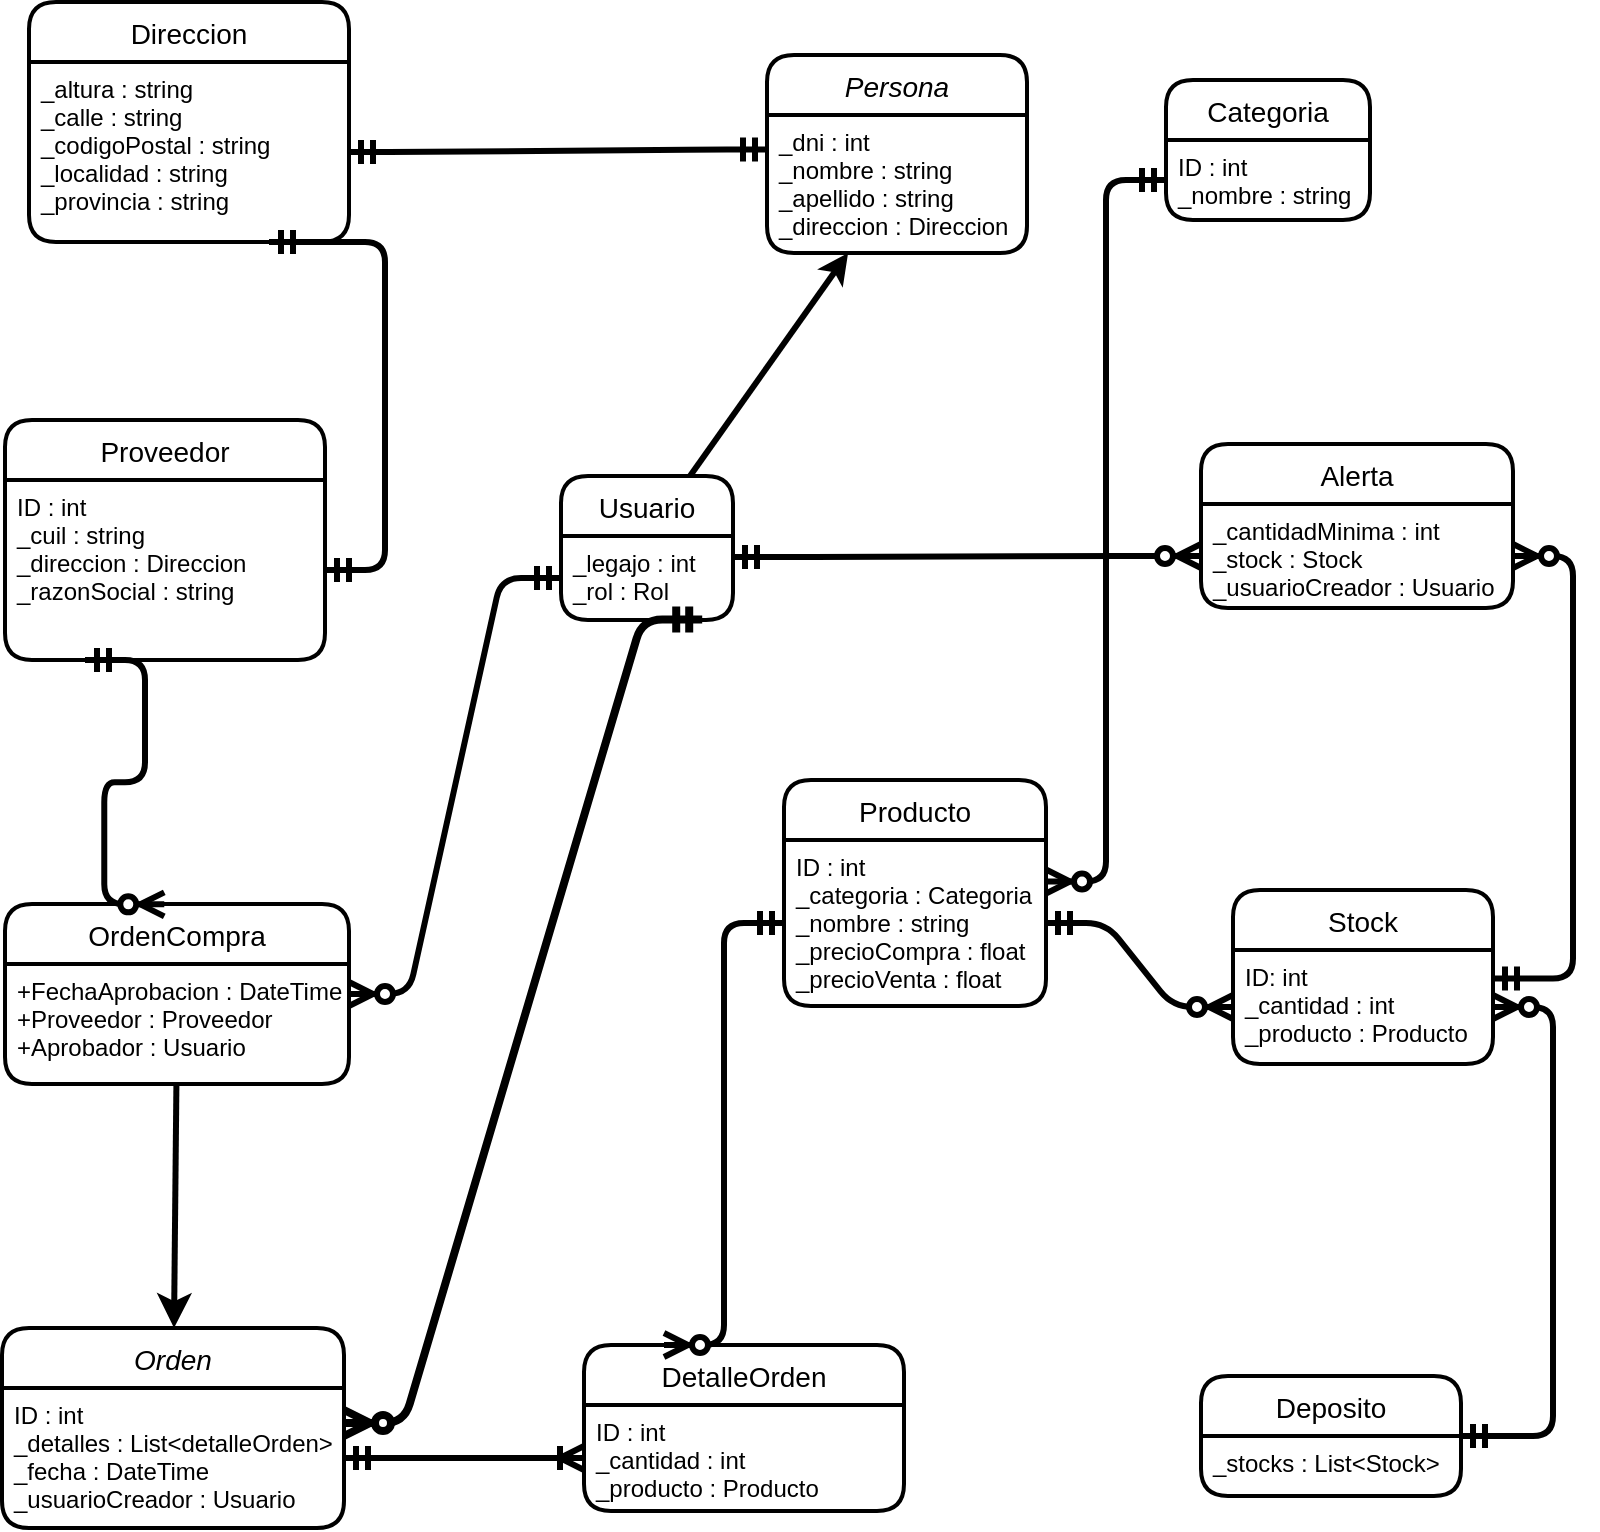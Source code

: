 <mxfile version="14.6.9" type="github">
  <diagram id="R2lEEEUBdFMjLlhIrx00" name="Page-1">
    <mxGraphModel dx="1381" dy="764" grid="0" gridSize="10" guides="1" tooltips="1" connect="1" arrows="1" fold="1" page="1" pageScale="1" pageWidth="850" pageHeight="1100" math="0" shadow="0" extFonts="Permanent Marker^https://fonts.googleapis.com/css?family=Permanent+Marker">
      <root>
        <mxCell id="0" />
        <mxCell id="1" parent="0" />
        <mxCell id="cQiebRo2TxFY79GJ0tN1-1" value="Orden" style="swimlane;childLayout=stackLayout;horizontal=1;startSize=30;horizontalStack=0;rounded=1;fontSize=14;fontStyle=2;strokeWidth=2;resizeParent=0;resizeLast=1;shadow=0;dashed=0;align=center;" parent="1" vertex="1">
          <mxGeometry x="24" y="758" width="171" height="100" as="geometry">
            <mxRectangle x="40" y="350" width="70" height="30" as="alternateBounds" />
          </mxGeometry>
        </mxCell>
        <mxCell id="cQiebRo2TxFY79GJ0tN1-2" value="ID : int&#xa;_detalles : List&lt;detalleOrden&gt;&#xa;_fecha : DateTime&#xa;_usuarioCreador : Usuario" style="align=left;strokeColor=none;fillColor=none;spacingLeft=4;fontSize=12;verticalAlign=top;resizable=0;rotatable=0;part=1;" parent="cQiebRo2TxFY79GJ0tN1-1" vertex="1">
          <mxGeometry y="30" width="171" height="70" as="geometry" />
        </mxCell>
        <mxCell id="cQiebRo2TxFY79GJ0tN1-3" value="Persona" style="swimlane;childLayout=stackLayout;horizontal=1;startSize=30;horizontalStack=0;rounded=1;fontSize=14;fontStyle=2;strokeWidth=2;resizeParent=0;resizeLast=1;shadow=0;dashed=0;align=center;" parent="1" vertex="1">
          <mxGeometry x="406.5" y="121.5" width="130" height="99" as="geometry" />
        </mxCell>
        <mxCell id="cQiebRo2TxFY79GJ0tN1-4" value="_dni : int&#xa;_nombre : string&#xa;_apellido : string&#xa;_direccion : Direccion" style="align=left;strokeColor=none;fillColor=none;spacingLeft=4;fontSize=12;verticalAlign=top;resizable=0;rotatable=0;part=1;" parent="cQiebRo2TxFY79GJ0tN1-3" vertex="1">
          <mxGeometry y="30" width="130" height="69" as="geometry" />
        </mxCell>
        <mxCell id="cQiebRo2TxFY79GJ0tN1-5" value="OrdenCompra" style="swimlane;childLayout=stackLayout;horizontal=1;startSize=30;horizontalStack=0;rounded=1;fontSize=14;fontStyle=0;strokeWidth=2;resizeParent=0;resizeLast=1;shadow=0;dashed=0;align=center;" parent="1" vertex="1">
          <mxGeometry x="25.5" y="546" width="172" height="90" as="geometry" />
        </mxCell>
        <mxCell id="cQiebRo2TxFY79GJ0tN1-6" value="+FechaAprobacion : DateTime&#xa;+Proveedor : Proveedor&#xa;+Aprobador : Usuario" style="align=left;strokeColor=none;fillColor=none;spacingLeft=4;fontSize=12;verticalAlign=top;resizable=0;rotatable=0;part=1;" parent="cQiebRo2TxFY79GJ0tN1-5" vertex="1">
          <mxGeometry y="30" width="172" height="60" as="geometry" />
        </mxCell>
        <mxCell id="cQiebRo2TxFY79GJ0tN1-10" value="DetalleOrden" style="swimlane;childLayout=stackLayout;horizontal=1;startSize=30;horizontalStack=0;rounded=1;fontSize=14;fontStyle=0;strokeWidth=2;resizeParent=0;resizeLast=1;shadow=0;dashed=0;align=center;" parent="1" vertex="1">
          <mxGeometry x="315" y="766.5" width="160" height="83" as="geometry" />
        </mxCell>
        <mxCell id="cQiebRo2TxFY79GJ0tN1-11" value="ID : int&#xa;_cantidad : int&#xa;_producto : Producto" style="align=left;strokeColor=none;fillColor=none;spacingLeft=4;fontSize=12;verticalAlign=top;resizable=0;rotatable=0;part=1;" parent="cQiebRo2TxFY79GJ0tN1-10" vertex="1">
          <mxGeometry y="30" width="160" height="53" as="geometry" />
        </mxCell>
        <mxCell id="cQiebRo2TxFY79GJ0tN1-12" value="Producto" style="swimlane;childLayout=stackLayout;horizontal=1;startSize=30;horizontalStack=0;rounded=1;fontSize=14;fontStyle=0;strokeWidth=2;resizeParent=0;resizeLast=1;shadow=0;dashed=0;align=center;" parent="1" vertex="1">
          <mxGeometry x="415" y="484" width="131" height="113" as="geometry" />
        </mxCell>
        <mxCell id="cQiebRo2TxFY79GJ0tN1-13" value="ID : int&#xa;_categoria : Categoria&#xa;_nombre : string&#xa;_precioCompra : float&#xa;_precioVenta : float&#xa;" style="align=left;strokeColor=none;fillColor=none;spacingLeft=4;fontSize=12;verticalAlign=top;resizable=0;rotatable=0;part=1;" parent="cQiebRo2TxFY79GJ0tN1-12" vertex="1">
          <mxGeometry y="30" width="131" height="83" as="geometry" />
        </mxCell>
        <mxCell id="cQiebRo2TxFY79GJ0tN1-15" value="" style="edgeStyle=entityRelationEdgeStyle;fontSize=12;html=1;endArrow=ERoneToMany;startArrow=ERmandOne;entryX=0;entryY=0.5;entryDx=0;entryDy=0;strokeWidth=3;endSize=8;startSize=8;" parent="1" source="cQiebRo2TxFY79GJ0tN1-2" target="cQiebRo2TxFY79GJ0tN1-11" edge="1">
          <mxGeometry width="100" height="100" relative="1" as="geometry">
            <mxPoint x="104.5" y="563" as="sourcePoint" />
            <mxPoint x="565.5" y="272" as="targetPoint" />
          </mxGeometry>
        </mxCell>
        <mxCell id="cQiebRo2TxFY79GJ0tN1-18" value="Categoria" style="swimlane;childLayout=stackLayout;horizontal=1;startSize=30;horizontalStack=0;rounded=1;fontSize=14;fontStyle=0;strokeWidth=2;resizeParent=0;resizeLast=1;shadow=0;dashed=0;align=center;" parent="1" vertex="1">
          <mxGeometry x="606" y="134" width="102" height="70" as="geometry" />
        </mxCell>
        <mxCell id="cQiebRo2TxFY79GJ0tN1-19" value="ID : int&#xa;_nombre : string" style="align=left;strokeColor=none;fillColor=none;spacingLeft=4;fontSize=12;verticalAlign=top;resizable=0;rotatable=0;part=1;" parent="cQiebRo2TxFY79GJ0tN1-18" vertex="1">
          <mxGeometry y="30" width="102" height="40" as="geometry" />
        </mxCell>
        <mxCell id="cQiebRo2TxFY79GJ0tN1-23" value="Alerta" style="swimlane;childLayout=stackLayout;horizontal=1;startSize=30;horizontalStack=0;rounded=1;fontSize=14;fontStyle=0;strokeWidth=2;resizeParent=0;resizeLast=1;shadow=0;dashed=0;align=center;" parent="1" vertex="1">
          <mxGeometry x="623.5" y="316" width="156" height="82" as="geometry" />
        </mxCell>
        <mxCell id="cQiebRo2TxFY79GJ0tN1-24" value="_cantidadMinima : int&#xa;_stock : Stock&#xa;_usuarioCreador : Usuario" style="align=left;strokeColor=none;fillColor=none;spacingLeft=4;fontSize=12;verticalAlign=top;resizable=0;rotatable=0;part=1;" parent="cQiebRo2TxFY79GJ0tN1-23" vertex="1">
          <mxGeometry y="30" width="156" height="52" as="geometry" />
        </mxCell>
        <mxCell id="cQiebRo2TxFY79GJ0tN1-25" value="Deposito" style="swimlane;childLayout=stackLayout;horizontal=1;startSize=30;horizontalStack=0;rounded=1;fontSize=14;fontStyle=0;strokeWidth=2;resizeParent=0;resizeLast=1;shadow=0;dashed=0;align=center;" parent="1" vertex="1">
          <mxGeometry x="623.5" y="782" width="130" height="60" as="geometry" />
        </mxCell>
        <mxCell id="cQiebRo2TxFY79GJ0tN1-26" value="_stocks : List&lt;Stock&gt;" style="align=left;strokeColor=none;fillColor=none;spacingLeft=4;fontSize=12;verticalAlign=top;resizable=0;rotatable=0;part=1;" parent="cQiebRo2TxFY79GJ0tN1-25" vertex="1">
          <mxGeometry y="30" width="130" height="30" as="geometry" />
        </mxCell>
        <mxCell id="cQiebRo2TxFY79GJ0tN1-27" value="Stock" style="swimlane;childLayout=stackLayout;horizontal=1;startSize=30;horizontalStack=0;rounded=1;fontSize=14;fontStyle=0;strokeWidth=2;resizeParent=0;resizeLast=1;shadow=0;dashed=0;align=center;" parent="1" vertex="1">
          <mxGeometry x="639.5" y="539" width="130" height="87" as="geometry" />
        </mxCell>
        <mxCell id="cQiebRo2TxFY79GJ0tN1-28" value="ID: int&#xa;_cantidad : int&#xa;_producto : Producto" style="align=left;strokeColor=none;fillColor=none;spacingLeft=4;fontSize=12;verticalAlign=top;resizable=0;rotatable=0;part=1;" parent="cQiebRo2TxFY79GJ0tN1-27" vertex="1">
          <mxGeometry y="30" width="130" height="57" as="geometry" />
        </mxCell>
        <mxCell id="cQiebRo2TxFY79GJ0tN1-31" value="Proveedor" style="swimlane;childLayout=stackLayout;horizontal=1;startSize=30;horizontalStack=0;rounded=1;fontSize=14;fontStyle=0;strokeWidth=2;resizeParent=0;resizeLast=1;shadow=0;dashed=0;align=center;" parent="1" vertex="1">
          <mxGeometry x="25.5" y="304" width="160" height="120" as="geometry" />
        </mxCell>
        <mxCell id="cQiebRo2TxFY79GJ0tN1-32" value="ID : int&#xa;_cuil : string&#xa;_direccion : Direccion&#xa;_razonSocial : string" style="align=left;strokeColor=none;fillColor=none;spacingLeft=4;fontSize=12;verticalAlign=top;resizable=0;rotatable=0;part=1;" parent="cQiebRo2TxFY79GJ0tN1-31" vertex="1">
          <mxGeometry y="30" width="160" height="90" as="geometry" />
        </mxCell>
        <mxCell id="cQiebRo2TxFY79GJ0tN1-33" value="Direccion" style="swimlane;childLayout=stackLayout;horizontal=1;startSize=30;horizontalStack=0;rounded=1;fontSize=14;fontStyle=0;strokeWidth=2;resizeParent=0;resizeLast=1;shadow=0;dashed=0;align=center;" parent="1" vertex="1">
          <mxGeometry x="37.5" y="95" width="160" height="120" as="geometry" />
        </mxCell>
        <mxCell id="cQiebRo2TxFY79GJ0tN1-34" value="_altura : string&#xa;_calle : string&#xa;_codigoPostal : string&#xa;_localidad : string&#xa;_provincia : string" style="align=left;strokeColor=none;fillColor=none;spacingLeft=4;fontSize=12;verticalAlign=top;resizable=0;rotatable=0;part=1;" parent="cQiebRo2TxFY79GJ0tN1-33" vertex="1">
          <mxGeometry y="30" width="160" height="90" as="geometry" />
        </mxCell>
        <mxCell id="cQiebRo2TxFY79GJ0tN1-35" value="" style="edgeStyle=entityRelationEdgeStyle;fontSize=12;html=1;endArrow=ERzeroToMany;startArrow=ERmandOne;exitX=0;exitY=0.5;exitDx=0;exitDy=0;entryX=1;entryY=0.25;entryDx=0;entryDy=0;strokeWidth=3;endSize=8;startSize=8;" parent="1" source="cQiebRo2TxFY79GJ0tN1-19" target="cQiebRo2TxFY79GJ0tN1-13" edge="1">
          <mxGeometry width="100" height="100" relative="1" as="geometry">
            <mxPoint x="465.5" y="452" as="sourcePoint" />
            <mxPoint x="516.5" y="222" as="targetPoint" />
          </mxGeometry>
        </mxCell>
        <mxCell id="cQiebRo2TxFY79GJ0tN1-37" value="" style="edgeStyle=entityRelationEdgeStyle;fontSize=12;html=1;endArrow=ERzeroToMany;startArrow=ERmandOne;exitX=0.25;exitY=1;exitDx=0;exitDy=0;entryX=0.463;entryY=0.002;entryDx=0;entryDy=0;entryPerimeter=0;strokeWidth=3;endSize=8;startSize=8;" parent="1" source="cQiebRo2TxFY79GJ0tN1-32" target="cQiebRo2TxFY79GJ0tN1-5" edge="1">
          <mxGeometry width="100" height="100" relative="1" as="geometry">
            <mxPoint x="67.5" y="531" as="sourcePoint" />
            <mxPoint x="107.5" y="534" as="targetPoint" />
          </mxGeometry>
        </mxCell>
        <mxCell id="cQiebRo2TxFY79GJ0tN1-38" value="" style="edgeStyle=entityRelationEdgeStyle;fontSize=12;html=1;endArrow=ERmandOne;startArrow=ERmandOne;entryX=0.75;entryY=1;entryDx=0;entryDy=0;strokeWidth=3;endSize=8;startSize=8;" parent="1" source="cQiebRo2TxFY79GJ0tN1-32" target="cQiebRo2TxFY79GJ0tN1-34" edge="1">
          <mxGeometry width="100" height="100" relative="1" as="geometry">
            <mxPoint x="65.5" y="306" as="sourcePoint" />
            <mxPoint x="297.5" y="213" as="targetPoint" />
          </mxGeometry>
        </mxCell>
        <mxCell id="cQiebRo2TxFY79GJ0tN1-41" value="" style="edgeStyle=entityRelationEdgeStyle;fontSize=12;html=1;endArrow=ERmandOne;startArrow=ERmandOne;entryX=0;entryY=0.25;entryDx=0;entryDy=0;exitX=1;exitY=0.5;exitDx=0;exitDy=0;strokeWidth=3;endSize=8;startSize=8;" parent="1" source="cQiebRo2TxFY79GJ0tN1-34" target="cQiebRo2TxFY79GJ0tN1-4" edge="1">
          <mxGeometry width="100" height="100" relative="1" as="geometry">
            <mxPoint x="465.5" y="372" as="sourcePoint" />
            <mxPoint x="565.5" y="272" as="targetPoint" />
          </mxGeometry>
        </mxCell>
        <mxCell id="cQiebRo2TxFY79GJ0tN1-43" value="Usuario" style="swimlane;childLayout=stackLayout;horizontal=1;startSize=30;horizontalStack=0;rounded=1;fontSize=14;fontStyle=0;strokeWidth=2;resizeParent=0;resizeLast=1;shadow=0;dashed=0;align=center;" parent="1" vertex="1">
          <mxGeometry x="303.5" y="332" width="86" height="72" as="geometry" />
        </mxCell>
        <mxCell id="cQiebRo2TxFY79GJ0tN1-44" value="_legajo : int&#xa;_rol : Rol" style="align=left;strokeColor=none;fillColor=none;spacingLeft=4;fontSize=12;verticalAlign=top;resizable=0;rotatable=0;part=1;" parent="cQiebRo2TxFY79GJ0tN1-43" vertex="1">
          <mxGeometry y="30" width="86" height="42" as="geometry" />
        </mxCell>
        <mxCell id="cQiebRo2TxFY79GJ0tN1-46" value="" style="edgeStyle=entityRelationEdgeStyle;fontSize=12;html=1;endArrow=ERzeroToMany;startArrow=ERmandOne;exitX=0;exitY=0.5;exitDx=0;exitDy=0;entryX=1;entryY=0.25;entryDx=0;entryDy=0;strokeWidth=3;endSize=8;startSize=8;" parent="1" source="cQiebRo2TxFY79GJ0tN1-44" target="cQiebRo2TxFY79GJ0tN1-6" edge="1">
          <mxGeometry width="100" height="100" relative="1" as="geometry">
            <mxPoint x="465.5" y="532" as="sourcePoint" />
            <mxPoint x="565.5" y="432" as="targetPoint" />
          </mxGeometry>
        </mxCell>
        <mxCell id="cQiebRo2TxFY79GJ0tN1-47" value="" style="edgeStyle=entityRelationEdgeStyle;fontSize=12;html=1;endArrow=ERzeroToMany;startArrow=ERmandOne;exitX=0.821;exitY=0.995;exitDx=0;exitDy=0;entryX=1;entryY=0.25;entryDx=0;entryDy=0;exitPerimeter=0;strokeWidth=4;endSize=8;startSize=8;" parent="1" source="cQiebRo2TxFY79GJ0tN1-44" target="cQiebRo2TxFY79GJ0tN1-2" edge="1">
          <mxGeometry width="100" height="100" relative="1" as="geometry">
            <mxPoint x="465.5" y="612" as="sourcePoint" />
            <mxPoint x="565.5" y="512" as="targetPoint" />
          </mxGeometry>
        </mxCell>
        <mxCell id="cQiebRo2TxFY79GJ0tN1-49" value="" style="edgeStyle=entityRelationEdgeStyle;fontSize=12;html=1;endArrow=ERzeroToMany;startArrow=ERmandOne;entryX=0.25;entryY=0;entryDx=0;entryDy=0;strokeWidth=3;endSize=8;startSize=8;" parent="1" source="cQiebRo2TxFY79GJ0tN1-13" target="cQiebRo2TxFY79GJ0tN1-10" edge="1">
          <mxGeometry width="100" height="100" relative="1" as="geometry">
            <mxPoint x="314.5" y="601" as="sourcePoint" />
            <mxPoint x="314.74" y="766.168" as="targetPoint" />
          </mxGeometry>
        </mxCell>
        <mxCell id="cQiebRo2TxFY79GJ0tN1-50" value="" style="edgeStyle=entityRelationEdgeStyle;fontSize=12;html=1;endArrow=ERzeroToMany;startArrow=ERmandOne;entryX=0;entryY=0.5;entryDx=0;entryDy=0;exitX=1;exitY=0.25;exitDx=0;exitDy=0;strokeWidth=3;endSize=8;startSize=8;" parent="1" source="cQiebRo2TxFY79GJ0tN1-44" target="cQiebRo2TxFY79GJ0tN1-24" edge="1">
          <mxGeometry width="100" height="100" relative="1" as="geometry">
            <mxPoint x="465.5" y="532" as="sourcePoint" />
            <mxPoint x="565.5" y="432" as="targetPoint" />
          </mxGeometry>
        </mxCell>
        <mxCell id="cQiebRo2TxFY79GJ0tN1-51" value="" style="edgeStyle=entityRelationEdgeStyle;fontSize=12;html=1;endArrow=ERzeroToMany;startArrow=ERmandOne;entryX=0;entryY=0.5;entryDx=0;entryDy=0;strokeWidth=3;targetPerimeterSpacing=0;endSize=8;startSize=8;" parent="1" source="cQiebRo2TxFY79GJ0tN1-13" target="cQiebRo2TxFY79GJ0tN1-28" edge="1">
          <mxGeometry width="100" height="100" relative="1" as="geometry">
            <mxPoint x="465.5" y="532" as="sourcePoint" />
            <mxPoint x="565.5" y="432" as="targetPoint" />
          </mxGeometry>
        </mxCell>
        <mxCell id="cQiebRo2TxFY79GJ0tN1-52" value="" style="edgeStyle=entityRelationEdgeStyle;fontSize=12;html=1;endArrow=ERzeroToMany;startArrow=ERmandOne;strokeWidth=3;endSize=8;startSize=8;" parent="1" source="cQiebRo2TxFY79GJ0tN1-25" target="cQiebRo2TxFY79GJ0tN1-28" edge="1">
          <mxGeometry width="100" height="100" relative="1" as="geometry">
            <mxPoint x="617.5" y="693" as="sourcePoint" />
            <mxPoint x="565.5" y="512" as="targetPoint" />
          </mxGeometry>
        </mxCell>
        <mxCell id="cQiebRo2TxFY79GJ0tN1-54" value="" style="edgeStyle=entityRelationEdgeStyle;fontSize=12;html=1;endArrow=ERzeroToMany;startArrow=ERmandOne;exitX=1;exitY=0.25;exitDx=0;exitDy=0;strokeWidth=3;endSize=8;startSize=8;" parent="1" source="cQiebRo2TxFY79GJ0tN1-28" target="cQiebRo2TxFY79GJ0tN1-24" edge="1">
          <mxGeometry width="100" height="100" relative="1" as="geometry">
            <mxPoint x="465.5" y="532" as="sourcePoint" />
            <mxPoint x="752.5" y="417" as="targetPoint" />
          </mxGeometry>
        </mxCell>
        <mxCell id="hjfE2eHkIn9ZIG5XIUaD-1" value="" style="endArrow=classic;html=1;exitX=0.75;exitY=0;exitDx=0;exitDy=0;strokeWidth=3;" edge="1" parent="1" source="cQiebRo2TxFY79GJ0tN1-43" target="cQiebRo2TxFY79GJ0tN1-4">
          <mxGeometry width="50" height="50" relative="1" as="geometry">
            <mxPoint x="399.5" y="333" as="sourcePoint" />
            <mxPoint x="443.5" y="250" as="targetPoint" />
          </mxGeometry>
        </mxCell>
        <mxCell id="hjfE2eHkIn9ZIG5XIUaD-4" value="" style="endArrow=classic;html=1;strokeWidth=3;endSize=8;startSize=8;" edge="1" parent="1" source="cQiebRo2TxFY79GJ0tN1-6" target="cQiebRo2TxFY79GJ0tN1-1">
          <mxGeometry width="50" height="50" relative="1" as="geometry">
            <mxPoint x="399.5" y="502" as="sourcePoint" />
            <mxPoint x="449.5" y="452" as="targetPoint" />
          </mxGeometry>
        </mxCell>
      </root>
    </mxGraphModel>
  </diagram>
</mxfile>
